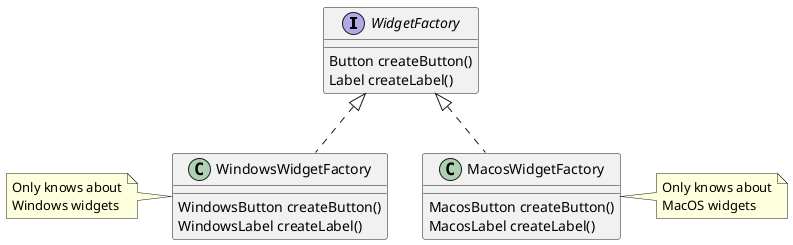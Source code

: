 @startuml
'https://plantuml.com/class-diagram

interface WidgetFactory {
    Button createButton()
    Label createLabel()
}

class WindowsWidgetFactory implements WidgetFactory {
    WindowsButton createButton()
    WindowsLabel createLabel()
}
note left of WindowsWidgetFactory: Only knows about\nWindows widgets

class MacosWidgetFactory implements WidgetFactory {
    MacosButton createButton()
    MacosLabel createLabel()
}
note right of MacosWidgetFactory: Only knows about\nMacOS widgets

@enduml